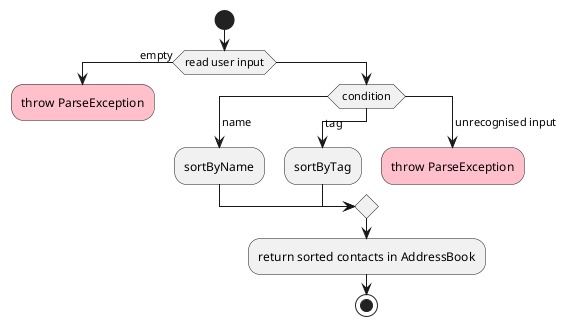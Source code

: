 @startuml
start
if (read user input) then (empty)
    #pink:throw ParseException;
    kill
else
    switch ( condition )
    case ( name )
        :sortByName;
    case ( tag )
        :sortByTag;
    case ( unrecognised input )
        #pink:throw ParseException;
        kill
    endswitch
:return sorted contacts in AddressBook;
stop
@enduml